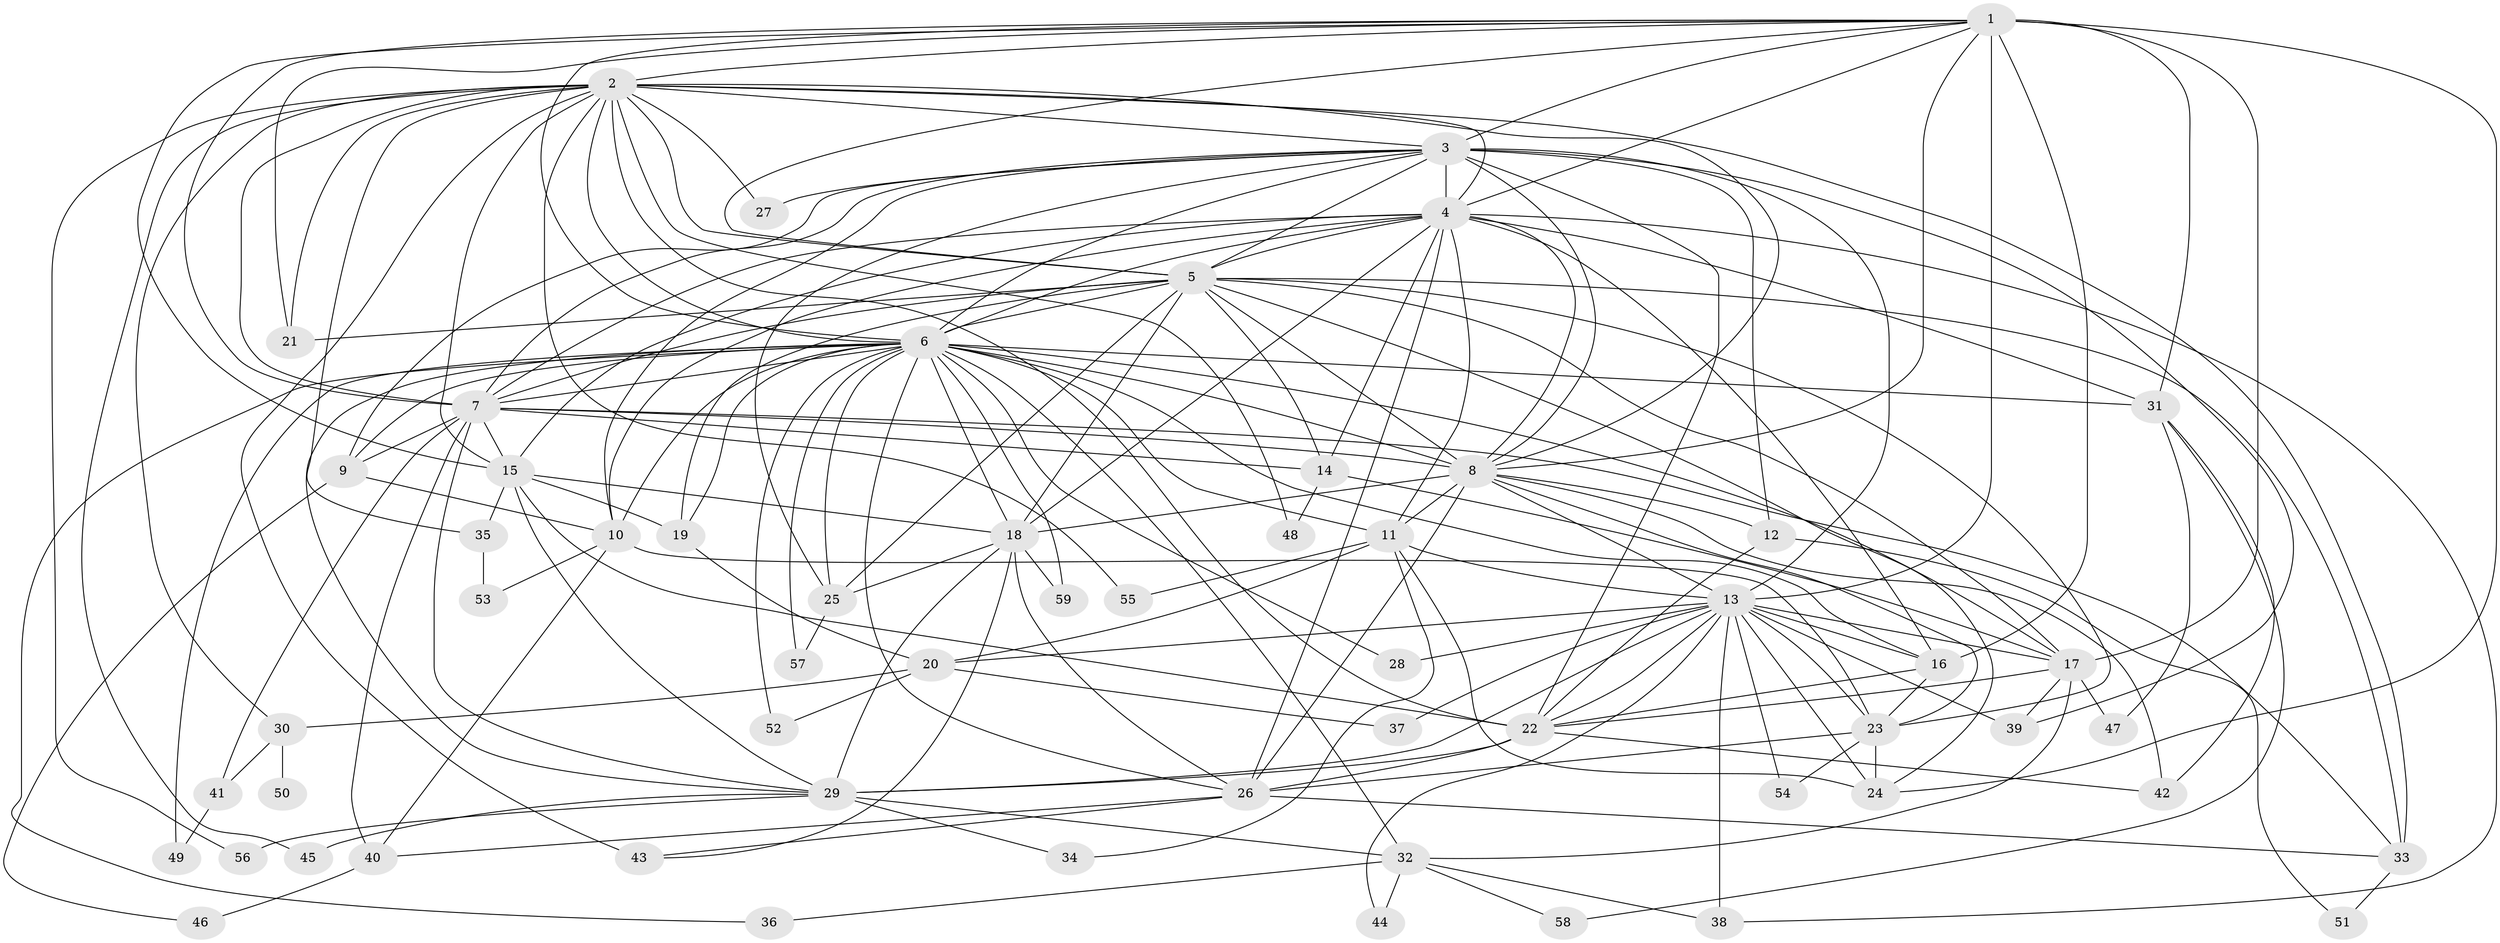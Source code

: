 // original degree distribution, {30: 0.006802721088435374, 24: 0.006802721088435374, 28: 0.006802721088435374, 16: 0.006802721088435374, 22: 0.006802721088435374, 36: 0.006802721088435374, 15: 0.006802721088435374, 18: 0.006802721088435374, 21: 0.006802721088435374, 33: 0.006802721088435374, 3: 0.19047619047619047, 8: 0.013605442176870748, 4: 0.08843537414965986, 5: 0.047619047619047616, 2: 0.54421768707483, 7: 0.02040816326530612, 9: 0.006802721088435374, 6: 0.02040816326530612}
// Generated by graph-tools (version 1.1) at 2025/49/03/04/25 22:49:58]
// undirected, 59 vertices, 179 edges
graph export_dot {
  node [color=gray90,style=filled];
  1;
  2;
  3;
  4;
  5;
  6;
  7;
  8;
  9;
  10;
  11;
  12;
  13;
  14;
  15;
  16;
  17;
  18;
  19;
  20;
  21;
  22;
  23;
  24;
  25;
  26;
  27;
  28;
  29;
  30;
  31;
  32;
  33;
  34;
  35;
  36;
  37;
  38;
  39;
  40;
  41;
  42;
  43;
  44;
  45;
  46;
  47;
  48;
  49;
  50;
  51;
  52;
  53;
  54;
  55;
  56;
  57;
  58;
  59;
  1 -- 2 [weight=1.0];
  1 -- 3 [weight=2.0];
  1 -- 4 [weight=2.0];
  1 -- 5 [weight=1.0];
  1 -- 6 [weight=1.0];
  1 -- 7 [weight=2.0];
  1 -- 8 [weight=1.0];
  1 -- 13 [weight=13.0];
  1 -- 15 [weight=1.0];
  1 -- 16 [weight=1.0];
  1 -- 17 [weight=1.0];
  1 -- 21 [weight=1.0];
  1 -- 24 [weight=1.0];
  1 -- 31 [weight=1.0];
  2 -- 3 [weight=2.0];
  2 -- 4 [weight=2.0];
  2 -- 5 [weight=1.0];
  2 -- 6 [weight=1.0];
  2 -- 7 [weight=1.0];
  2 -- 8 [weight=1.0];
  2 -- 15 [weight=1.0];
  2 -- 21 [weight=1.0];
  2 -- 22 [weight=2.0];
  2 -- 27 [weight=2.0];
  2 -- 30 [weight=1.0];
  2 -- 33 [weight=1.0];
  2 -- 35 [weight=1.0];
  2 -- 43 [weight=2.0];
  2 -- 45 [weight=1.0];
  2 -- 48 [weight=1.0];
  2 -- 55 [weight=1.0];
  2 -- 56 [weight=1.0];
  3 -- 4 [weight=4.0];
  3 -- 5 [weight=2.0];
  3 -- 6 [weight=3.0];
  3 -- 7 [weight=2.0];
  3 -- 8 [weight=2.0];
  3 -- 9 [weight=1.0];
  3 -- 10 [weight=1.0];
  3 -- 12 [weight=2.0];
  3 -- 13 [weight=2.0];
  3 -- 22 [weight=12.0];
  3 -- 25 [weight=2.0];
  3 -- 27 [weight=1.0];
  3 -- 39 [weight=1.0];
  4 -- 5 [weight=3.0];
  4 -- 6 [weight=3.0];
  4 -- 7 [weight=2.0];
  4 -- 8 [weight=3.0];
  4 -- 10 [weight=1.0];
  4 -- 11 [weight=1.0];
  4 -- 14 [weight=1.0];
  4 -- 15 [weight=1.0];
  4 -- 16 [weight=1.0];
  4 -- 18 [weight=1.0];
  4 -- 26 [weight=5.0];
  4 -- 31 [weight=2.0];
  4 -- 38 [weight=1.0];
  5 -- 6 [weight=1.0];
  5 -- 7 [weight=2.0];
  5 -- 8 [weight=1.0];
  5 -- 14 [weight=1.0];
  5 -- 17 [weight=1.0];
  5 -- 18 [weight=1.0];
  5 -- 19 [weight=1.0];
  5 -- 21 [weight=2.0];
  5 -- 23 [weight=1.0];
  5 -- 24 [weight=1.0];
  5 -- 25 [weight=1.0];
  5 -- 33 [weight=2.0];
  6 -- 7 [weight=2.0];
  6 -- 8 [weight=1.0];
  6 -- 9 [weight=2.0];
  6 -- 10 [weight=1.0];
  6 -- 11 [weight=1.0];
  6 -- 16 [weight=1.0];
  6 -- 17 [weight=1.0];
  6 -- 18 [weight=3.0];
  6 -- 19 [weight=1.0];
  6 -- 25 [weight=1.0];
  6 -- 26 [weight=2.0];
  6 -- 28 [weight=1.0];
  6 -- 29 [weight=1.0];
  6 -- 31 [weight=1.0];
  6 -- 32 [weight=2.0];
  6 -- 36 [weight=1.0];
  6 -- 49 [weight=1.0];
  6 -- 52 [weight=1.0];
  6 -- 57 [weight=1.0];
  6 -- 59 [weight=1.0];
  7 -- 8 [weight=1.0];
  7 -- 9 [weight=1.0];
  7 -- 14 [weight=1.0];
  7 -- 15 [weight=1.0];
  7 -- 29 [weight=1.0];
  7 -- 33 [weight=1.0];
  7 -- 40 [weight=1.0];
  7 -- 41 [weight=1.0];
  8 -- 11 [weight=1.0];
  8 -- 12 [weight=1.0];
  8 -- 13 [weight=2.0];
  8 -- 18 [weight=12.0];
  8 -- 23 [weight=1.0];
  8 -- 26 [weight=2.0];
  8 -- 42 [weight=1.0];
  9 -- 10 [weight=1.0];
  9 -- 46 [weight=1.0];
  10 -- 23 [weight=1.0];
  10 -- 40 [weight=1.0];
  10 -- 53 [weight=1.0];
  11 -- 13 [weight=1.0];
  11 -- 20 [weight=2.0];
  11 -- 24 [weight=1.0];
  11 -- 34 [weight=1.0];
  11 -- 55 [weight=1.0];
  12 -- 22 [weight=1.0];
  12 -- 51 [weight=1.0];
  13 -- 16 [weight=1.0];
  13 -- 17 [weight=1.0];
  13 -- 20 [weight=1.0];
  13 -- 22 [weight=1.0];
  13 -- 23 [weight=2.0];
  13 -- 24 [weight=1.0];
  13 -- 28 [weight=1.0];
  13 -- 29 [weight=1.0];
  13 -- 37 [weight=1.0];
  13 -- 38 [weight=1.0];
  13 -- 39 [weight=1.0];
  13 -- 44 [weight=1.0];
  13 -- 54 [weight=1.0];
  14 -- 17 [weight=1.0];
  14 -- 48 [weight=1.0];
  15 -- 18 [weight=1.0];
  15 -- 19 [weight=1.0];
  15 -- 22 [weight=1.0];
  15 -- 29 [weight=1.0];
  15 -- 35 [weight=1.0];
  16 -- 22 [weight=2.0];
  16 -- 23 [weight=1.0];
  17 -- 22 [weight=1.0];
  17 -- 32 [weight=1.0];
  17 -- 39 [weight=1.0];
  17 -- 47 [weight=1.0];
  18 -- 25 [weight=1.0];
  18 -- 26 [weight=1.0];
  18 -- 29 [weight=1.0];
  18 -- 43 [weight=1.0];
  18 -- 59 [weight=1.0];
  19 -- 20 [weight=1.0];
  20 -- 30 [weight=1.0];
  20 -- 37 [weight=1.0];
  20 -- 52 [weight=1.0];
  22 -- 26 [weight=1.0];
  22 -- 29 [weight=2.0];
  22 -- 42 [weight=1.0];
  23 -- 24 [weight=1.0];
  23 -- 26 [weight=1.0];
  23 -- 54 [weight=1.0];
  25 -- 57 [weight=1.0];
  26 -- 33 [weight=1.0];
  26 -- 40 [weight=1.0];
  26 -- 43 [weight=1.0];
  29 -- 32 [weight=1.0];
  29 -- 34 [weight=1.0];
  29 -- 45 [weight=1.0];
  29 -- 56 [weight=1.0];
  30 -- 41 [weight=1.0];
  30 -- 50 [weight=1.0];
  31 -- 42 [weight=1.0];
  31 -- 47 [weight=1.0];
  31 -- 58 [weight=1.0];
  32 -- 36 [weight=1.0];
  32 -- 38 [weight=1.0];
  32 -- 44 [weight=1.0];
  32 -- 58 [weight=1.0];
  33 -- 51 [weight=1.0];
  35 -- 53 [weight=1.0];
  40 -- 46 [weight=1.0];
  41 -- 49 [weight=1.0];
}
